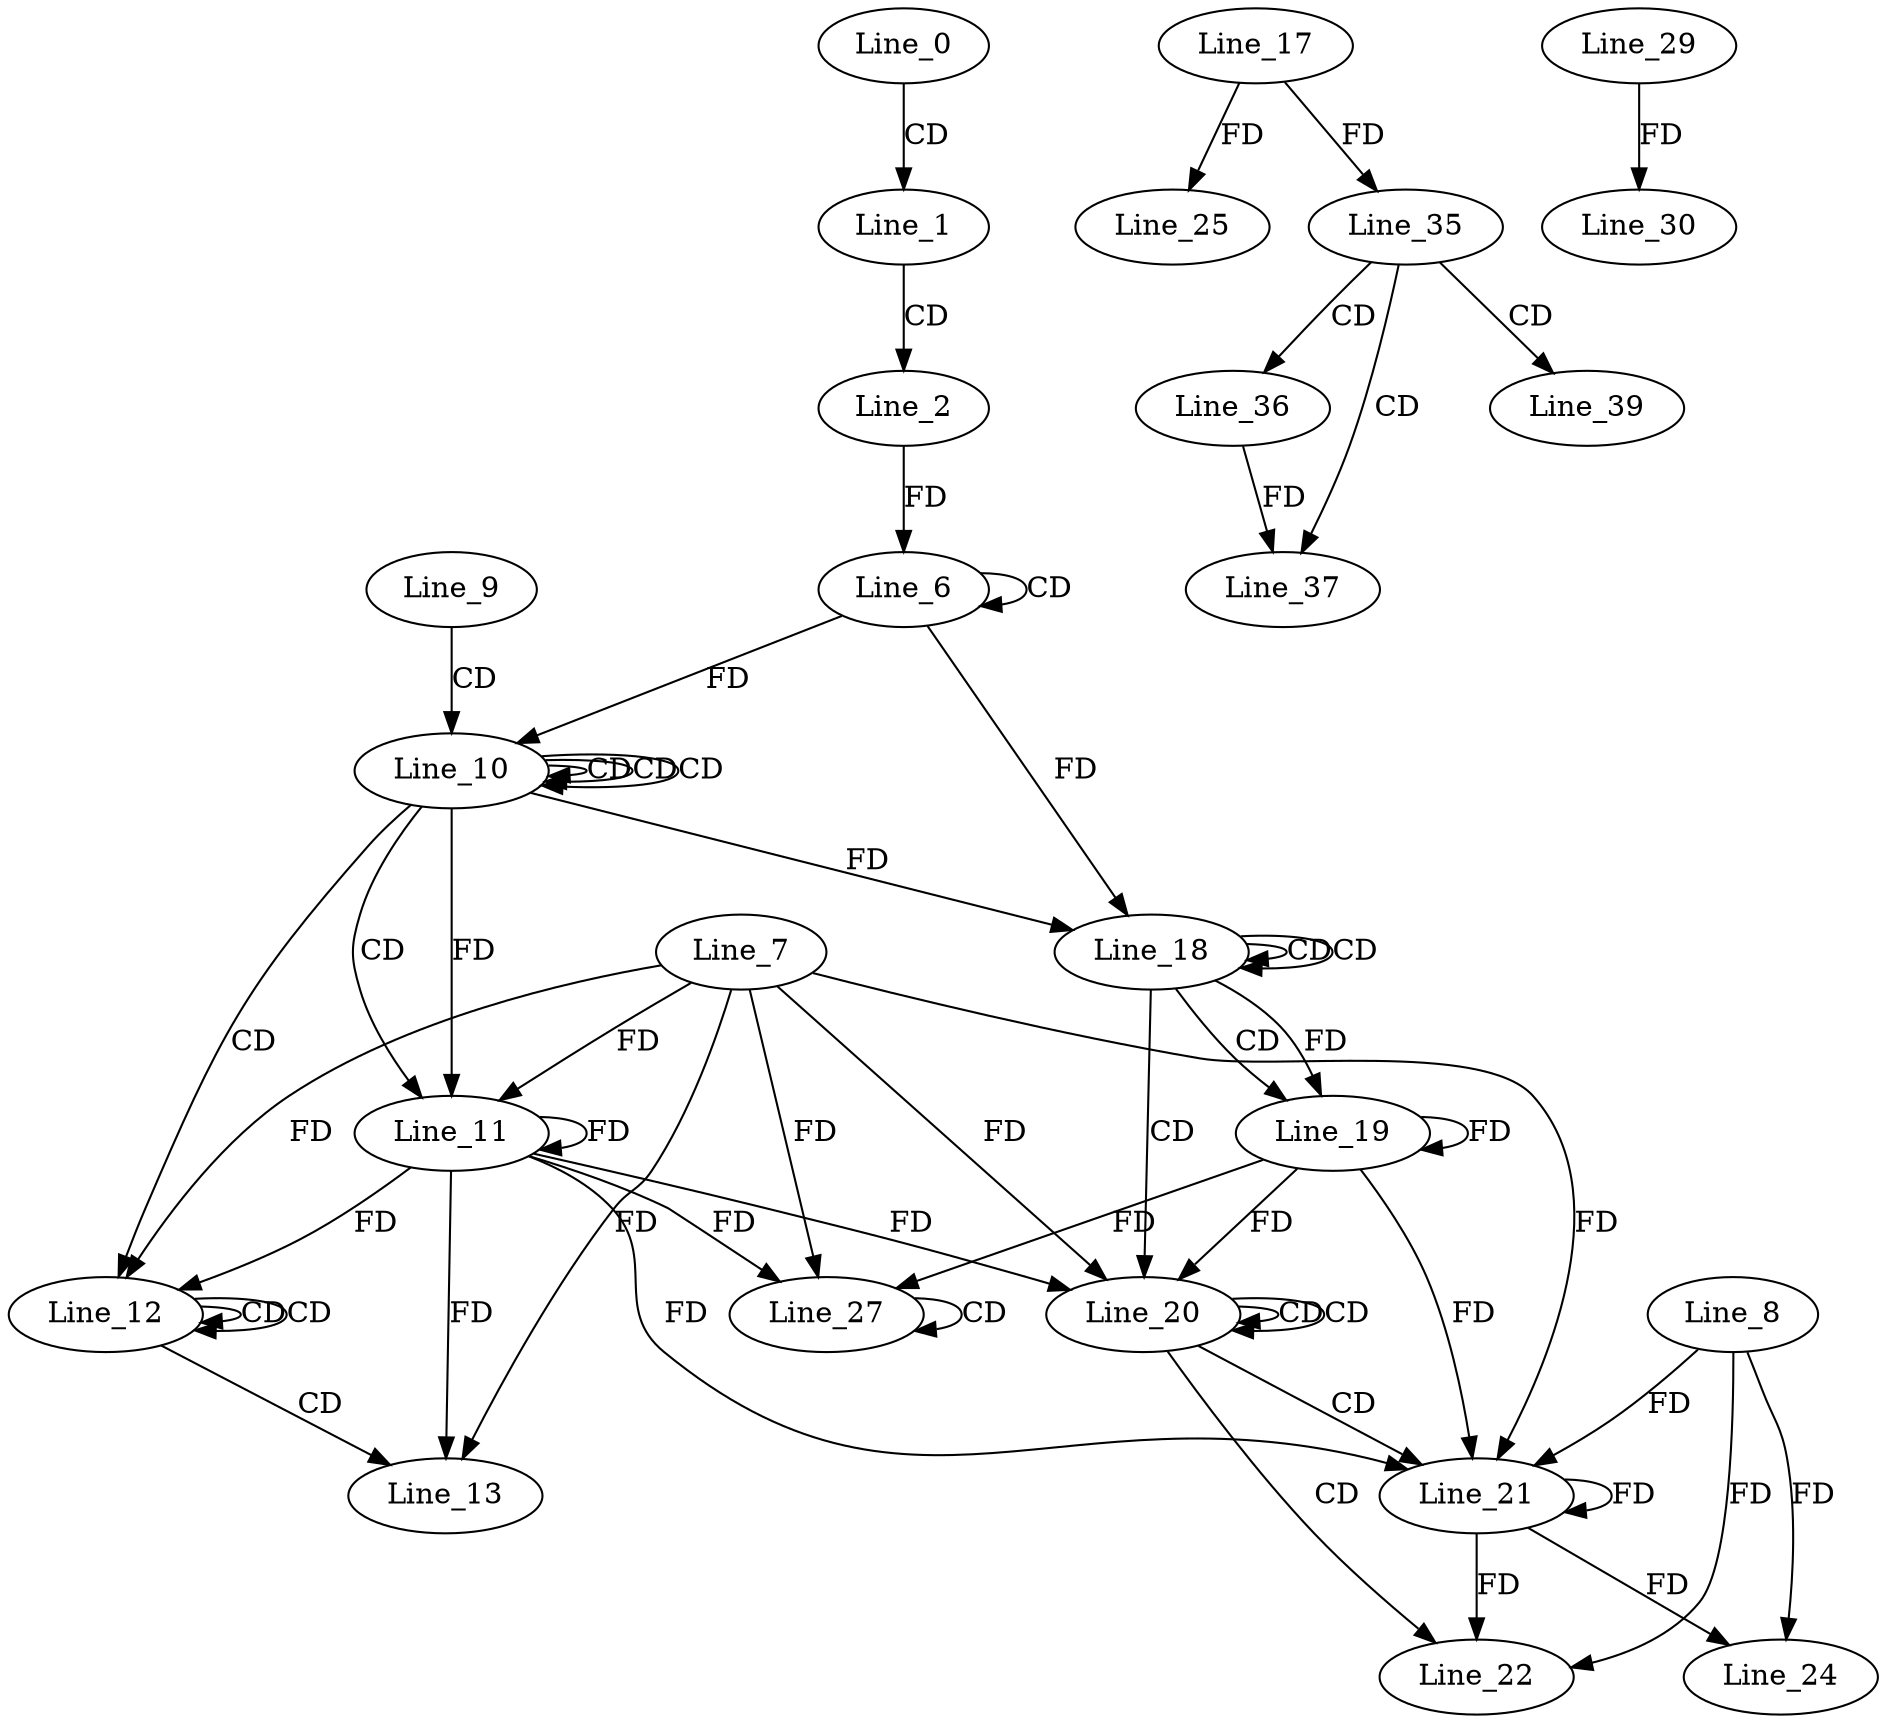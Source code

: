 digraph G {
  Line_0;
  Line_1;
  Line_2;
  Line_6;
  Line_6;
  Line_9;
  Line_10;
  Line_10;
  Line_10;
  Line_10;
  Line_11;
  Line_7;
  Line_11;
  Line_12;
  Line_12;
  Line_12;
  Line_13;
  Line_18;
  Line_18;
  Line_18;
  Line_18;
  Line_19;
  Line_19;
  Line_20;
  Line_20;
  Line_20;
  Line_21;
  Line_8;
  Line_21;
  Line_22;
  Line_24;
  Line_17;
  Line_25;
  Line_27;
  Line_27;
  Line_29;
  Line_30;
  Line_35;
  Line_36;
  Line_37;
  Line_39;
  Line_0 -> Line_1 [ label="CD" ];
  Line_1 -> Line_2 [ label="CD" ];
  Line_6 -> Line_6 [ label="CD" ];
  Line_2 -> Line_6 [ label="FD" ];
  Line_9 -> Line_10 [ label="CD" ];
  Line_10 -> Line_10 [ label="CD" ];
  Line_10 -> Line_10 [ label="CD" ];
  Line_10 -> Line_10 [ label="CD" ];
  Line_6 -> Line_10 [ label="FD" ];
  Line_10 -> Line_11 [ label="CD" ];
  Line_11 -> Line_11 [ label="FD" ];
  Line_7 -> Line_11 [ label="FD" ];
  Line_10 -> Line_11 [ label="FD" ];
  Line_10 -> Line_12 [ label="CD" ];
  Line_12 -> Line_12 [ label="CD" ];
  Line_12 -> Line_12 [ label="CD" ];
  Line_11 -> Line_12 [ label="FD" ];
  Line_7 -> Line_12 [ label="FD" ];
  Line_12 -> Line_13 [ label="CD" ];
  Line_11 -> Line_13 [ label="FD" ];
  Line_7 -> Line_13 [ label="FD" ];
  Line_18 -> Line_18 [ label="CD" ];
  Line_10 -> Line_18 [ label="FD" ];
  Line_18 -> Line_18 [ label="CD" ];
  Line_6 -> Line_18 [ label="FD" ];
  Line_18 -> Line_19 [ label="CD" ];
  Line_19 -> Line_19 [ label="FD" ];
  Line_18 -> Line_19 [ label="FD" ];
  Line_18 -> Line_20 [ label="CD" ];
  Line_20 -> Line_20 [ label="CD" ];
  Line_20 -> Line_20 [ label="CD" ];
  Line_19 -> Line_20 [ label="FD" ];
  Line_11 -> Line_20 [ label="FD" ];
  Line_7 -> Line_20 [ label="FD" ];
  Line_20 -> Line_21 [ label="CD" ];
  Line_21 -> Line_21 [ label="FD" ];
  Line_8 -> Line_21 [ label="FD" ];
  Line_19 -> Line_21 [ label="FD" ];
  Line_11 -> Line_21 [ label="FD" ];
  Line_7 -> Line_21 [ label="FD" ];
  Line_20 -> Line_22 [ label="CD" ];
  Line_21 -> Line_22 [ label="FD" ];
  Line_8 -> Line_22 [ label="FD" ];
  Line_21 -> Line_24 [ label="FD" ];
  Line_8 -> Line_24 [ label="FD" ];
  Line_17 -> Line_25 [ label="FD" ];
  Line_27 -> Line_27 [ label="CD" ];
  Line_19 -> Line_27 [ label="FD" ];
  Line_11 -> Line_27 [ label="FD" ];
  Line_7 -> Line_27 [ label="FD" ];
  Line_29 -> Line_30 [ label="FD" ];
  Line_17 -> Line_35 [ label="FD" ];
  Line_35 -> Line_36 [ label="CD" ];
  Line_35 -> Line_37 [ label="CD" ];
  Line_36 -> Line_37 [ label="FD" ];
  Line_35 -> Line_39 [ label="CD" ];
}
